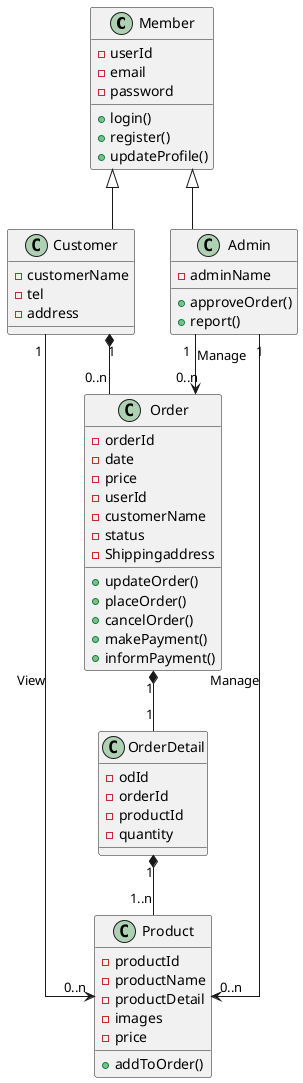 @startuml classDiagram
skinparam linetype ortho

class Member{
    - userId
    - email
    - password
    + login()
    + register()
    + updateProfile()
}

class Customer{
    - customerName
    - tel
    - address
}

class Admin{
    - adminName
    + approveOrder()
    + report()
}

class Order{
    - orderId
    - date
    - price
    - userId
    - customerName
    - status
    - Shippingaddress
    + updateOrder()
    + placeOrder()
    + cancelOrder()
    + makePayment()
    + informPayment()
}

class OrderDetail{
    - odId
    - orderId
    - productId
    - quantity
}

class Product{
    - productId
    - productName
    - productDetail
    - images
    - price
    + addToOrder()
}

Member<|--Customer
Member<|--Admin
Customer"1" *-- "0..n"Order
Order"1" *-- "1"OrderDetail
OrderDetail"1" *-- "1..n"Product
Customer"1" --> "0..n"Product : View
Admin"1" --> "0..n"Product : Manage
Admin"1" --> "0..n"Order : Manage

@enduml